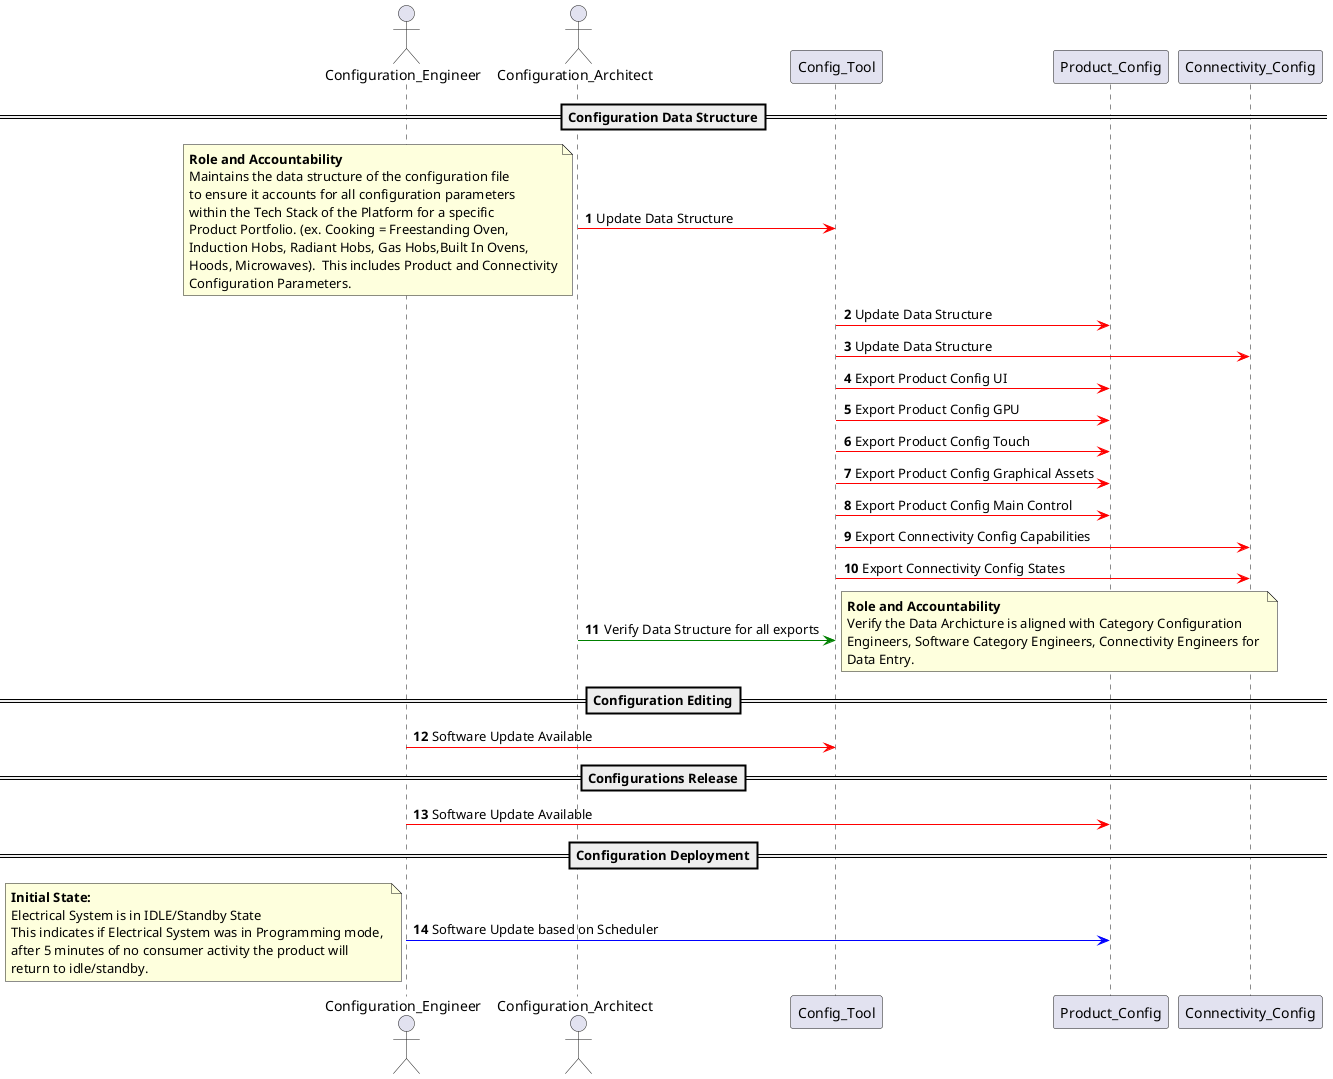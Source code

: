 @startuml Configuration_Process


    autonumber
    actor Configuration_Engineer
    actor Configuration_Architect

    ==Configuration Data Structure==

    Configuration_Architect -[#red]> Config_Tool : Update Data Structure
    note left 
    **Role and Accountability**
    Maintains the data structure of the configuration file
    to ensure it accounts for all configuration parameters 
    within the Tech Stack of the Platform for a specific 
    Product Portfolio. (ex. Cooking = Freestanding Oven, 
    Induction Hobs, Radiant Hobs, Gas Hobs,Built In Ovens, 
    Hoods, Microwaves).  This includes Product and Connectivity
    Configuration Parameters.
    end note
    Config_Tool -[#red]> Product_Config : Update Data Structure
    Config_Tool -[#red]> Connectivity_Config : Update Data Structure
    Config_Tool -[#red]> Product_Config: Export Product Config UI
    Config_Tool -[#red]> Product_Config: Export Product Config GPU
    Config_Tool -[#red]> Product_Config: Export Product Config Touch
    Config_Tool -[#red]> Product_Config: Export Product Config Graphical Assets
    Config_Tool -[#red]> Product_Config: Export Product Config Main Control
    Config_Tool -[#red]> Connectivity_Config: Export Connectivity Config Capabilities
    Config_Tool -[#red]> Connectivity_Config: Export Connectivity Config States
    Configuration_Architect -[#Green]> Config_Tool: Verify Data Structure for all exports
    note right
    **Role and Accountability**
    Verify the Data Archicture is aligned with Category Configuration
    Engineers, Software Category Engineers, Connectivity Engineers for 
    Data Entry.
    end note

    ==Configuration Editing==

    Configuration_Engineer -[#red]> Config_Tool : Software Update Available

    ==Configurations Release==

    Configuration_Engineer -[#red]> Product_Config : Software Update Available
    
    ==Configuration Deployment==

   Configuration_Engineer -[#blue]> Product_Config: Software Update based on Scheduler
    note left 
    **Initial State:**
    Electrical System is in IDLE/Standby State
    This indicates if Electrical System was in Programming mode, 
    after 5 minutes of no consumer activity the product will 
    return to idle/standby.
    end note
    
@enduml
